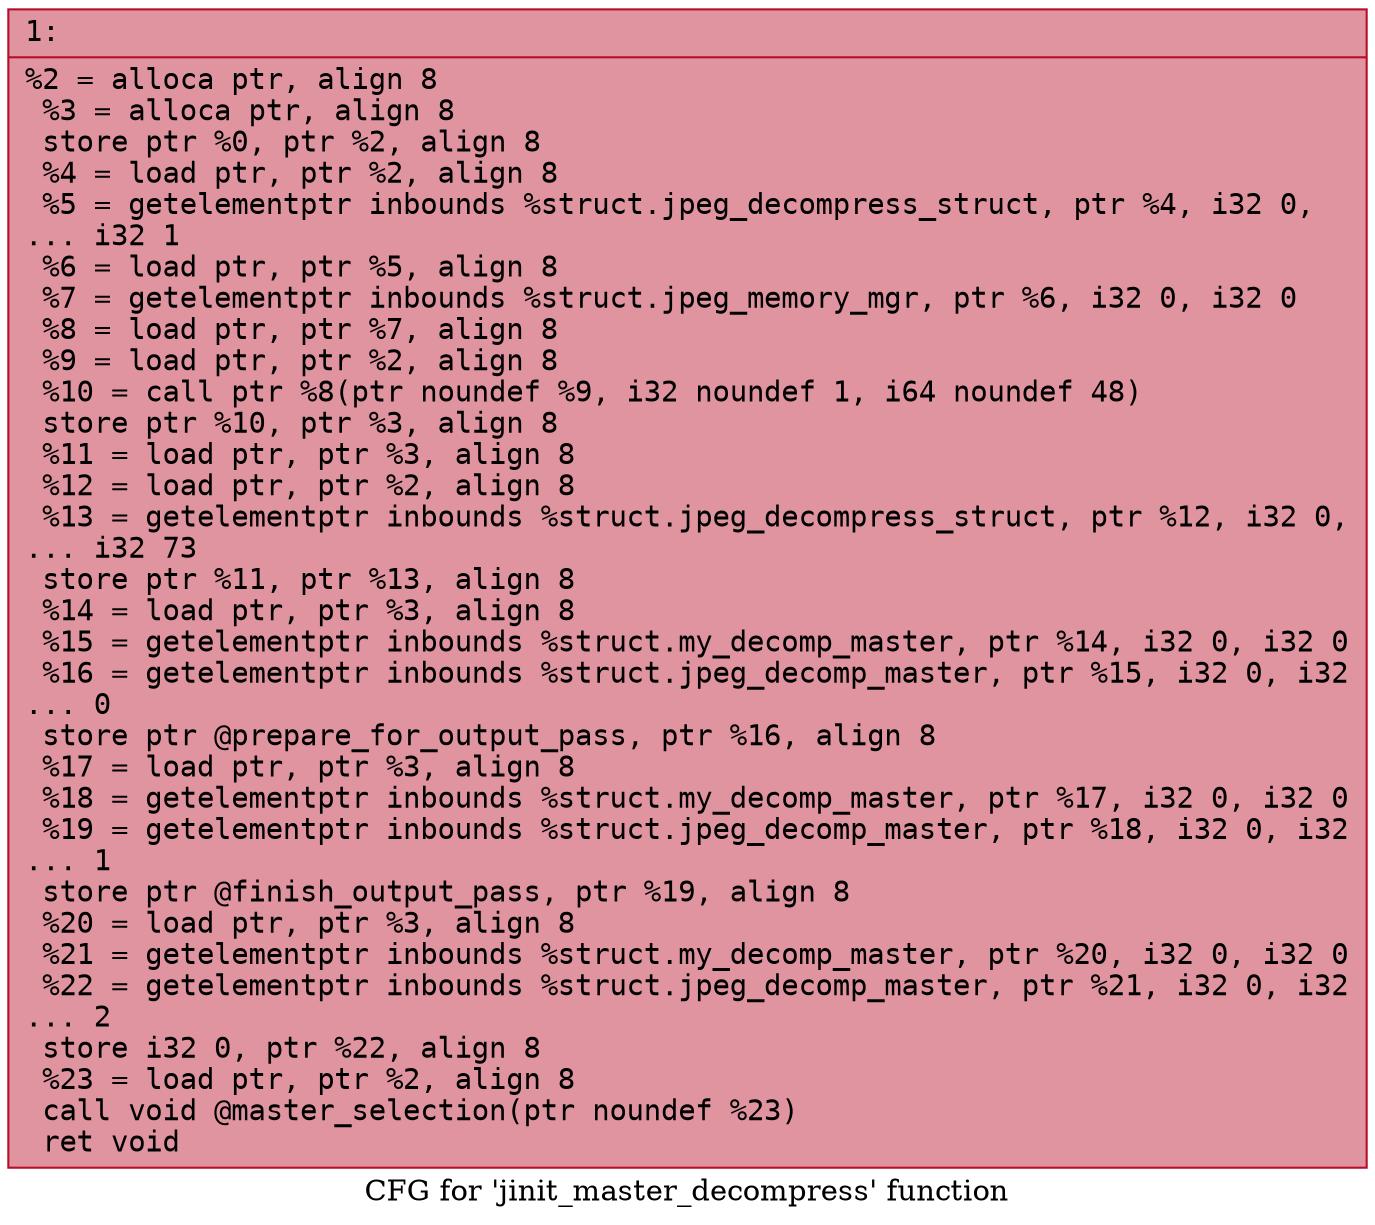 digraph "CFG for 'jinit_master_decompress' function" {
	label="CFG for 'jinit_master_decompress' function";

	Node0x600001ad7570 [shape=record,color="#b70d28ff", style=filled, fillcolor="#b70d2870" fontname="Courier",label="{1:\l|  %2 = alloca ptr, align 8\l  %3 = alloca ptr, align 8\l  store ptr %0, ptr %2, align 8\l  %4 = load ptr, ptr %2, align 8\l  %5 = getelementptr inbounds %struct.jpeg_decompress_struct, ptr %4, i32 0,\l... i32 1\l  %6 = load ptr, ptr %5, align 8\l  %7 = getelementptr inbounds %struct.jpeg_memory_mgr, ptr %6, i32 0, i32 0\l  %8 = load ptr, ptr %7, align 8\l  %9 = load ptr, ptr %2, align 8\l  %10 = call ptr %8(ptr noundef %9, i32 noundef 1, i64 noundef 48)\l  store ptr %10, ptr %3, align 8\l  %11 = load ptr, ptr %3, align 8\l  %12 = load ptr, ptr %2, align 8\l  %13 = getelementptr inbounds %struct.jpeg_decompress_struct, ptr %12, i32 0,\l... i32 73\l  store ptr %11, ptr %13, align 8\l  %14 = load ptr, ptr %3, align 8\l  %15 = getelementptr inbounds %struct.my_decomp_master, ptr %14, i32 0, i32 0\l  %16 = getelementptr inbounds %struct.jpeg_decomp_master, ptr %15, i32 0, i32\l... 0\l  store ptr @prepare_for_output_pass, ptr %16, align 8\l  %17 = load ptr, ptr %3, align 8\l  %18 = getelementptr inbounds %struct.my_decomp_master, ptr %17, i32 0, i32 0\l  %19 = getelementptr inbounds %struct.jpeg_decomp_master, ptr %18, i32 0, i32\l... 1\l  store ptr @finish_output_pass, ptr %19, align 8\l  %20 = load ptr, ptr %3, align 8\l  %21 = getelementptr inbounds %struct.my_decomp_master, ptr %20, i32 0, i32 0\l  %22 = getelementptr inbounds %struct.jpeg_decomp_master, ptr %21, i32 0, i32\l... 2\l  store i32 0, ptr %22, align 8\l  %23 = load ptr, ptr %2, align 8\l  call void @master_selection(ptr noundef %23)\l  ret void\l}"];
}
